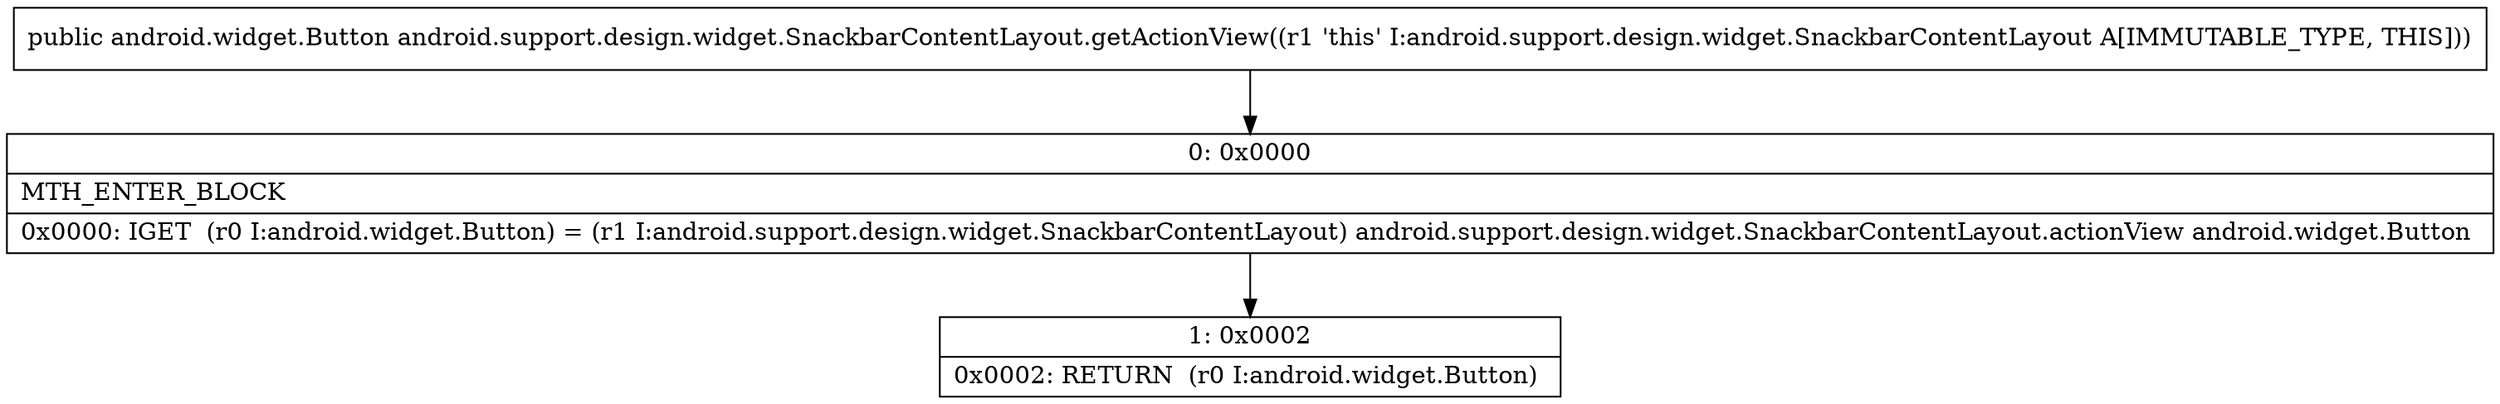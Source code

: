 digraph "CFG forandroid.support.design.widget.SnackbarContentLayout.getActionView()Landroid\/widget\/Button;" {
Node_0 [shape=record,label="{0\:\ 0x0000|MTH_ENTER_BLOCK\l|0x0000: IGET  (r0 I:android.widget.Button) = (r1 I:android.support.design.widget.SnackbarContentLayout) android.support.design.widget.SnackbarContentLayout.actionView android.widget.Button \l}"];
Node_1 [shape=record,label="{1\:\ 0x0002|0x0002: RETURN  (r0 I:android.widget.Button) \l}"];
MethodNode[shape=record,label="{public android.widget.Button android.support.design.widget.SnackbarContentLayout.getActionView((r1 'this' I:android.support.design.widget.SnackbarContentLayout A[IMMUTABLE_TYPE, THIS])) }"];
MethodNode -> Node_0;
Node_0 -> Node_1;
}

